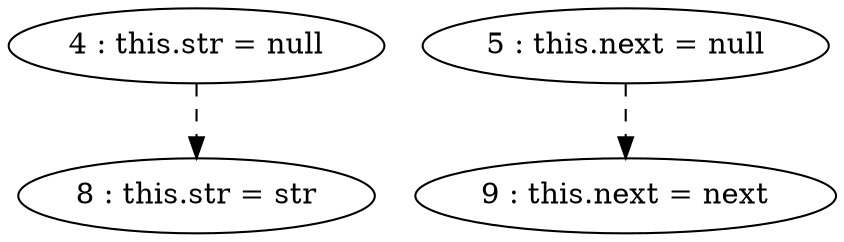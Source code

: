 digraph G {
"4 : this.str = null"
"4 : this.str = null" -> "8 : this.str = str" [style=dashed]
"5 : this.next = null"
"5 : this.next = null" -> "9 : this.next = next" [style=dashed]
"8 : this.str = str"
"9 : this.next = next"
}
